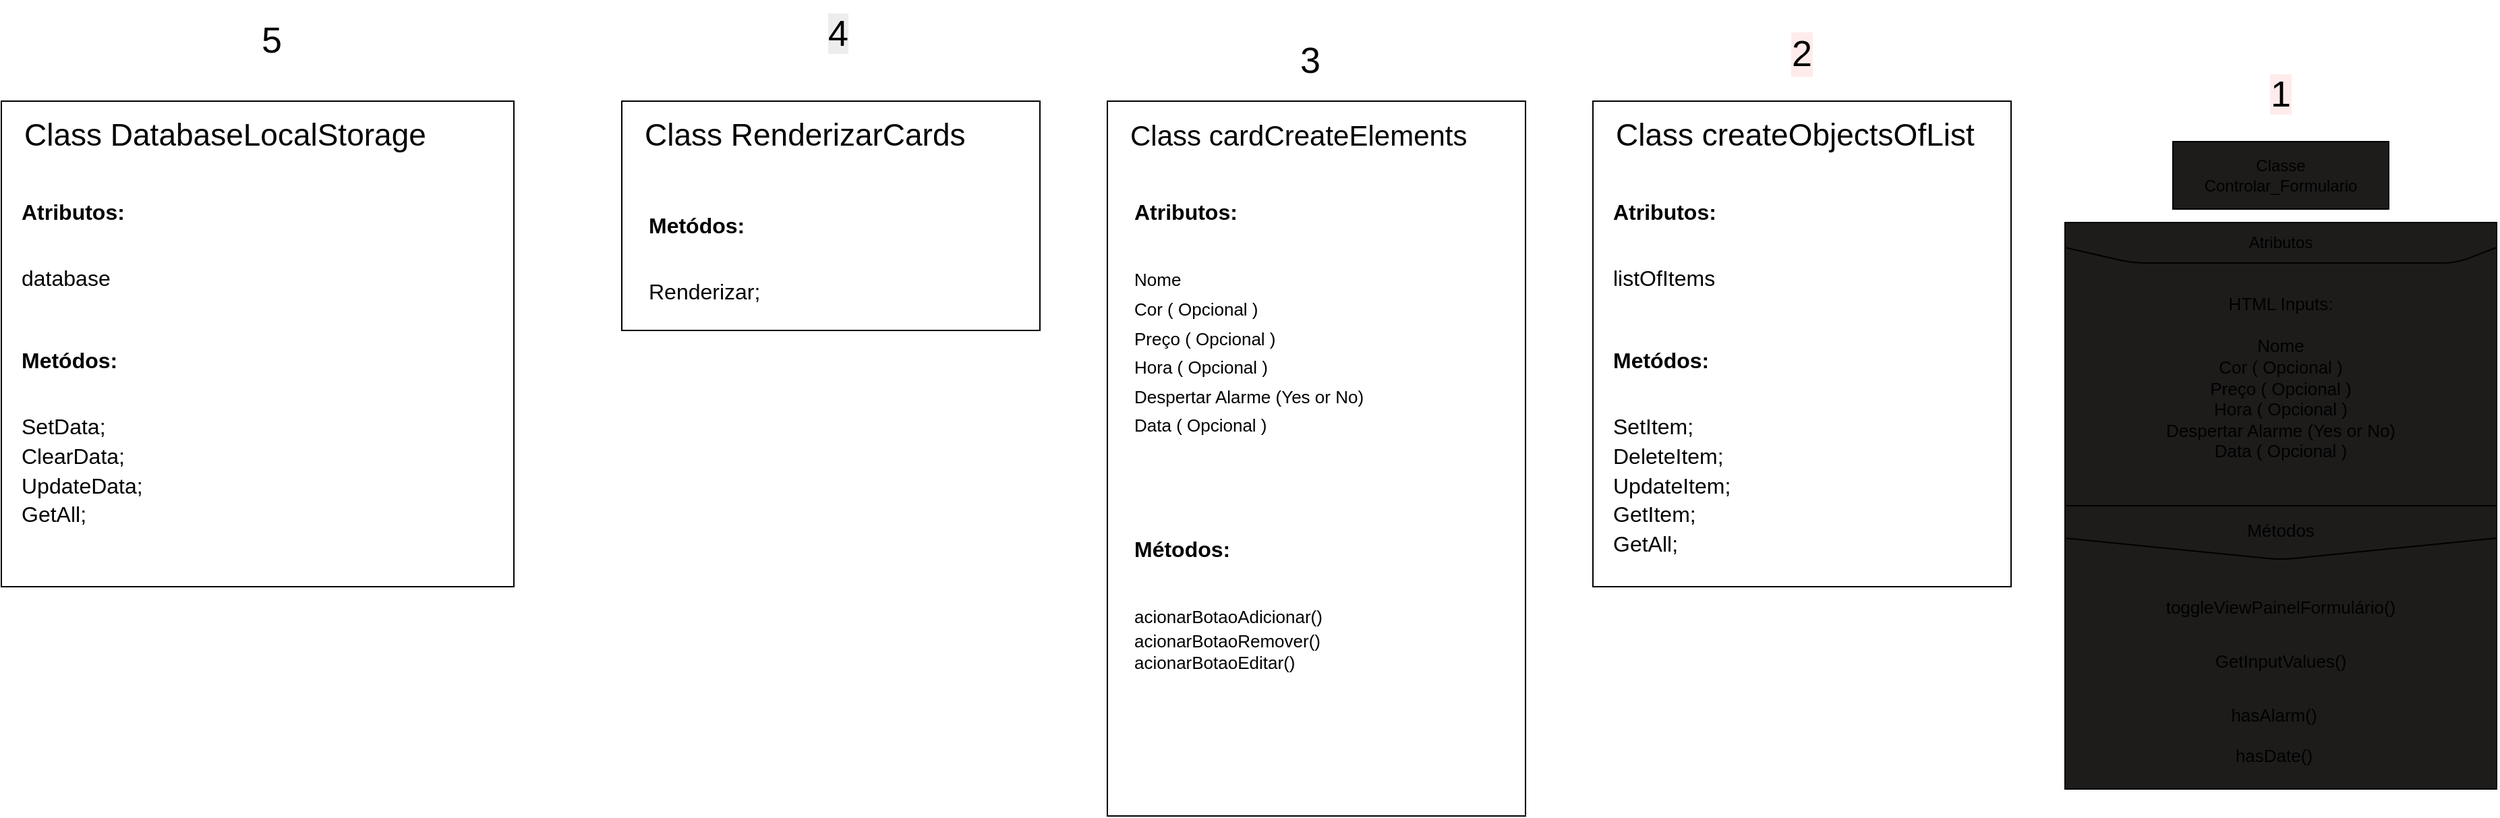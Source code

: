 <mxfile>
    <diagram id="GTQw1S9Ij_aZmQgy4F2t" name="Page-1">
        <mxGraphModel dx="2525" dy="1671" grid="1" gridSize="10" guides="1" tooltips="1" connect="1" arrows="1" fold="1" page="1" pageScale="1" pageWidth="850" pageHeight="1100" math="0" shadow="0">
            <root>
                <mxCell id="0"/>
                <mxCell id="1" parent="0"/>
                <mxCell id="3" value="" style="rounded=0;whiteSpace=wrap;html=1;fillColor=#1D1C1B;" parent="1" vertex="1">
                    <mxGeometry x="360" y="120" width="320" height="420" as="geometry"/>
                </mxCell>
                <mxCell id="H9gyObtPB-I97ZbJSkUS-3" value="" style="rounded=0;whiteSpace=wrap;html=1;" parent="1" vertex="1">
                    <mxGeometry x="10" y="30" width="310" height="360" as="geometry"/>
                </mxCell>
                <mxCell id="5" value="" style="rounded=0;whiteSpace=wrap;html=1;fillColor=#1D1C1B;" parent="1" vertex="1">
                    <mxGeometry x="440" y="60" width="160" height="50" as="geometry"/>
                </mxCell>
                <mxCell id="6" value="Classe&lt;br&gt;Controlar_Formulario" style="text;html=1;strokeColor=none;fillColor=none;align=center;verticalAlign=middle;whiteSpace=wrap;rounded=0;" parent="1" vertex="1">
                    <mxGeometry x="450" y="70" width="140" height="30" as="geometry"/>
                </mxCell>
                <mxCell id="mPA7HPPhXX1wKqF2hedj-6" value="&lt;font style=&quot;font-size: 13px;&quot;&gt;Métodos&lt;/font&gt;" style="text;html=1;strokeColor=none;fillColor=none;align=center;verticalAlign=middle;whiteSpace=wrap;rounded=0;fontSize=24;" parent="1" vertex="1">
                    <mxGeometry x="490" y="330" width="60" height="30" as="geometry"/>
                </mxCell>
                <mxCell id="mPA7HPPhXX1wKqF2hedj-7" value="&lt;font style=&quot;font-size: 23px;&quot;&gt;Class createObjectsOfList&lt;/font&gt;" style="text;html=1;strokeColor=none;fillColor=none;align=left;verticalAlign=middle;whiteSpace=wrap;rounded=0;fontSize=24;" parent="1" vertex="1">
                    <mxGeometry x="25" y="40" width="280" height="30" as="geometry"/>
                </mxCell>
                <mxCell id="7" value="" style="endArrow=none;html=1;entryX=1;entryY=0.5;entryDx=0;entryDy=0;exitX=0;exitY=0.5;exitDx=0;exitDy=0;" parent="1" source="3" target="3" edge="1">
                    <mxGeometry width="50" height="50" relative="1" as="geometry">
                        <mxPoint x="495" y="300" as="sourcePoint"/>
                        <mxPoint x="545" y="250" as="targetPoint"/>
                        <Array as="points"/>
                    </mxGeometry>
                </mxCell>
                <mxCell id="8" value="Atributos" style="text;html=1;strokeColor=none;fillColor=none;align=center;verticalAlign=middle;whiteSpace=wrap;rounded=0;" parent="1" vertex="1">
                    <mxGeometry x="490" y="120" width="60" height="30" as="geometry"/>
                </mxCell>
                <mxCell id="12" value="" style="endArrow=none;html=1;fontSize=13;entryX=1;entryY=0.044;entryDx=0;entryDy=0;entryPerimeter=0;exitX=0;exitY=0.044;exitDx=0;exitDy=0;exitPerimeter=0;" parent="1" source="3" target="3" edge="1">
                    <mxGeometry width="50" height="50" relative="1" as="geometry">
                        <mxPoint x="420" y="210" as="sourcePoint"/>
                        <mxPoint x="470" y="160" as="targetPoint"/>
                        <Array as="points">
                            <mxPoint x="410" y="150"/>
                            <mxPoint x="460" y="150"/>
                            <mxPoint x="550" y="150"/>
                            <mxPoint x="620" y="150"/>
                            <mxPoint x="650" y="150"/>
                        </Array>
                    </mxGeometry>
                </mxCell>
                <mxCell id="mPA7HPPhXX1wKqF2hedj-12" value="&lt;h1&gt;&lt;font size=&quot;3&quot;&gt;Metódos:&lt;/font&gt;&lt;/h1&gt;&lt;div&gt;&lt;font size=&quot;3&quot;&gt;SetItem;&lt;/font&gt;&lt;/div&gt;&lt;div&gt;&lt;font size=&quot;3&quot;&gt;DeleteItem;&lt;/font&gt;&lt;/div&gt;&lt;div&gt;&lt;font size=&quot;3&quot;&gt;UpdateItem;&lt;/font&gt;&lt;/div&gt;&lt;div&gt;&lt;font size=&quot;3&quot;&gt;GetItem;&lt;/font&gt;&lt;/div&gt;&lt;div&gt;&lt;font size=&quot;3&quot;&gt;GetAll;&lt;/font&gt;&lt;/div&gt;&lt;div&gt;&lt;font size=&quot;3&quot;&gt;&lt;br&gt;&lt;/font&gt;&lt;/div&gt;" style="text;html=1;strokeColor=none;fillColor=none;spacing=5;spacingTop=-20;whiteSpace=wrap;overflow=hidden;rounded=0;fontSize=18;" parent="1" vertex="1">
                    <mxGeometry x="20" y="180" width="280" height="200" as="geometry"/>
                </mxCell>
                <mxCell id="14" value="" style="endArrow=none;html=1;fontSize=13;entryX=0;entryY=0.557;entryDx=0;entryDy=0;entryPerimeter=0;exitX=1;exitY=0.557;exitDx=0;exitDy=0;exitPerimeter=0;" parent="1" source="3" target="3" edge="1">
                    <mxGeometry width="50" height="50" relative="1" as="geometry">
                        <mxPoint x="425" y="480" as="sourcePoint"/>
                        <mxPoint x="475" y="430" as="targetPoint"/>
                        <Array as="points">
                            <mxPoint x="520" y="370"/>
                        </Array>
                    </mxGeometry>
                </mxCell>
                <mxCell id="15" value="toggleViewPainelFormulário()" style="text;html=1;strokeColor=none;fillColor=none;align=center;verticalAlign=middle;whiteSpace=wrap;rounded=0;fontSize=13;" parent="1" vertex="1">
                    <mxGeometry x="430" y="390" width="180" height="30" as="geometry"/>
                </mxCell>
                <mxCell id="16" value="GetInputValues()" style="text;html=1;strokeColor=none;fillColor=none;align=center;verticalAlign=middle;whiteSpace=wrap;rounded=0;fontSize=13;" parent="1" vertex="1">
                    <mxGeometry x="445" y="430" width="150" height="30" as="geometry"/>
                </mxCell>
                <mxCell id="mPA7HPPhXX1wKqF2hedj-16" value="&lt;h1&gt;&lt;font size=&quot;3&quot;&gt;Atributos:&lt;/font&gt;&lt;/h1&gt;&lt;div&gt;&lt;font size=&quot;3&quot;&gt;listOfItems&lt;/font&gt;&lt;/div&gt;" style="text;html=1;strokeColor=none;fillColor=none;spacing=5;spacingTop=-20;whiteSpace=wrap;overflow=hidden;rounded=0;fontSize=18;" parent="1" vertex="1">
                    <mxGeometry x="20" y="70" width="280" height="120" as="geometry"/>
                </mxCell>
                <mxCell id="17" value="HTML Inputs:&lt;br&gt;&lt;br&gt;Nome&lt;br&gt;Cor ( Opcional )&lt;br&gt;Preço ( Opcional )&lt;br&gt;Hora ( Opcional )&lt;br&gt;Despertar Alarme (Yes or No)&lt;br&gt;Data ( Opcional )" style="text;html=1;strokeColor=none;fillColor=none;align=center;verticalAlign=middle;whiteSpace=wrap;rounded=0;fontSize=13;" parent="1" vertex="1">
                    <mxGeometry x="430" y="170" width="180" height="130" as="geometry"/>
                </mxCell>
                <mxCell id="19" value="hasAlarm()" style="text;html=1;strokeColor=none;fillColor=none;align=center;verticalAlign=middle;whiteSpace=wrap;rounded=0;fontSize=13;" parent="1" vertex="1">
                    <mxGeometry x="470" y="470" width="90" height="30" as="geometry"/>
                </mxCell>
                <mxCell id="21" value="hasDate()" style="text;html=1;strokeColor=none;fillColor=none;align=center;verticalAlign=middle;whiteSpace=wrap;rounded=0;fontSize=13;" parent="1" vertex="1">
                    <mxGeometry x="460" y="500" width="110" height="30" as="geometry"/>
                </mxCell>
                <mxCell id="mPA7HPPhXX1wKqF2hedj-22" value="" style="rounded=0;whiteSpace=wrap;html=1;" parent="1" vertex="1">
                    <mxGeometry x="-350" y="30" width="310" height="530" as="geometry"/>
                </mxCell>
                <mxCell id="mPA7HPPhXX1wKqF2hedj-23" value="&lt;font style=&quot;font-size: 21px;&quot;&gt;Class cardCreateElements&lt;/font&gt;" style="text;html=1;strokeColor=none;fillColor=none;align=left;verticalAlign=middle;whiteSpace=wrap;rounded=0;fontSize=24;" parent="1" vertex="1">
                    <mxGeometry x="-335" y="40" width="280" height="30" as="geometry"/>
                </mxCell>
                <mxCell id="mPA7HPPhXX1wKqF2hedj-25" value="&lt;h1&gt;&lt;font size=&quot;3&quot;&gt;Atributos:&lt;/font&gt;&lt;/h1&gt;&lt;div&gt;&lt;span style=&quot;font-size: 13px; text-align: center;&quot;&gt;Nome&lt;/span&gt;&lt;br style=&quot;font-size: 13px; text-align: center;&quot;&gt;&lt;span style=&quot;font-size: 13px; text-align: center;&quot;&gt;Cor ( Opcional )&lt;/span&gt;&lt;br style=&quot;font-size: 13px; text-align: center;&quot;&gt;&lt;span style=&quot;font-size: 13px; text-align: center;&quot;&gt;Preço ( Opcional )&lt;/span&gt;&lt;br style=&quot;font-size: 13px; text-align: center;&quot;&gt;&lt;span style=&quot;font-size: 13px; text-align: center;&quot;&gt;Hora ( Opcional )&lt;/span&gt;&lt;br style=&quot;font-size: 13px; text-align: center;&quot;&gt;&lt;span style=&quot;font-size: 13px; text-align: center;&quot;&gt;Despertar Alarme (Yes or No)&lt;/span&gt;&lt;br style=&quot;font-size: 13px; text-align: center;&quot;&gt;&lt;span style=&quot;font-size: 13px; text-align: center;&quot;&gt;Data ( Opcional )&lt;/span&gt;&lt;br&gt;&lt;/div&gt;" style="text;html=1;strokeColor=none;fillColor=none;spacing=5;spacingTop=-20;whiteSpace=wrap;overflow=hidden;rounded=0;fontSize=18;" parent="1" vertex="1">
                    <mxGeometry x="-335" y="70" width="280" height="220" as="geometry"/>
                </mxCell>
                <mxCell id="mPA7HPPhXX1wKqF2hedj-26" value="&lt;h1 style=&quot;&quot;&gt;&lt;font size=&quot;3&quot;&gt;Métodos:&lt;/font&gt;&lt;/h1&gt;&lt;div style=&quot;&quot;&gt;&lt;span style=&quot;font-size: 13px;&quot;&gt;acionarBotaoAdicionar()&lt;/span&gt;&lt;/div&gt;&lt;div style=&quot;font-size: 13px;&quot;&gt;acionarBotaoRemover()&lt;/div&gt;&lt;div style=&quot;font-size: 13px;&quot;&gt;acionarBotaoEditar()&lt;/div&gt;&lt;div style=&quot;&quot;&gt;&lt;span style=&quot;font-size: 13px;&quot;&gt;&lt;br&gt;&lt;/span&gt;&lt;/div&gt;" style="text;html=1;strokeColor=none;fillColor=none;spacing=5;spacingTop=-20;whiteSpace=wrap;overflow=hidden;rounded=0;fontSize=18;" parent="1" vertex="1">
                    <mxGeometry x="-335" y="320" width="205" height="200" as="geometry"/>
                </mxCell>
                <mxCell id="mPA7HPPhXX1wKqF2hedj-27" value="" style="rounded=0;whiteSpace=wrap;html=1;" parent="1" vertex="1">
                    <mxGeometry x="-710" y="30" width="310" height="170" as="geometry"/>
                </mxCell>
                <mxCell id="mPA7HPPhXX1wKqF2hedj-28" value="&lt;font style=&quot;font-size: 23px;&quot;&gt;Class RenderizarCards&lt;/font&gt;" style="text;html=1;strokeColor=none;fillColor=none;align=left;verticalAlign=middle;whiteSpace=wrap;rounded=0;fontSize=24;" parent="1" vertex="1">
                    <mxGeometry x="-695" y="40" width="280" height="30" as="geometry"/>
                </mxCell>
                <mxCell id="mPA7HPPhXX1wKqF2hedj-29" value="&lt;h1&gt;&lt;font size=&quot;3&quot;&gt;Metódos:&lt;/font&gt;&lt;/h1&gt;&lt;div&gt;&lt;font size=&quot;3&quot;&gt;Renderizar;&lt;/font&gt;&lt;/div&gt;&lt;div&gt;&lt;br&gt;&lt;/div&gt;" style="text;html=1;strokeColor=none;fillColor=none;spacing=5;spacingTop=-20;whiteSpace=wrap;overflow=hidden;rounded=0;fontSize=18;" parent="1" vertex="1">
                    <mxGeometry x="-695" y="80" width="280" height="120" as="geometry"/>
                </mxCell>
                <mxCell id="mPA7HPPhXX1wKqF2hedj-36" value="" style="rounded=0;whiteSpace=wrap;html=1;" parent="1" vertex="1">
                    <mxGeometry x="-1170" y="30" width="380" height="360" as="geometry"/>
                </mxCell>
                <mxCell id="mPA7HPPhXX1wKqF2hedj-37" value="&lt;font style=&quot;font-size: 23px;&quot;&gt;Class DatabaseLocalStorage&lt;/font&gt;" style="text;html=1;strokeColor=none;fillColor=none;align=left;verticalAlign=middle;whiteSpace=wrap;rounded=0;fontSize=24;" parent="1" vertex="1">
                    <mxGeometry x="-1155" y="40" width="335" height="30" as="geometry"/>
                </mxCell>
                <mxCell id="mPA7HPPhXX1wKqF2hedj-38" value="&lt;h1&gt;&lt;font size=&quot;3&quot;&gt;Metódos:&lt;/font&gt;&lt;/h1&gt;&lt;div&gt;&lt;font size=&quot;3&quot;&gt;SetData;&lt;/font&gt;&lt;/div&gt;&lt;div&gt;&lt;font size=&quot;3&quot;&gt;ClearData;&lt;/font&gt;&lt;/div&gt;&lt;div&gt;&lt;font size=&quot;3&quot;&gt;UpdateData;&lt;/font&gt;&lt;/div&gt;&lt;div&gt;&lt;font size=&quot;3&quot;&gt;GetAll;&lt;/font&gt;&lt;/div&gt;" style="text;html=1;strokeColor=none;fillColor=none;spacing=5;spacingTop=-20;whiteSpace=wrap;overflow=hidden;rounded=0;fontSize=18;" parent="1" vertex="1">
                    <mxGeometry x="-1160" y="180" width="280" height="170" as="geometry"/>
                </mxCell>
                <mxCell id="mPA7HPPhXX1wKqF2hedj-39" value="&lt;h1&gt;&lt;font size=&quot;3&quot;&gt;Atributos:&lt;/font&gt;&lt;/h1&gt;&lt;div&gt;&lt;font size=&quot;3&quot;&gt;database&lt;/font&gt;&lt;/div&gt;" style="text;html=1;strokeColor=none;fillColor=none;spacing=5;spacingTop=-20;whiteSpace=wrap;overflow=hidden;rounded=0;fontSize=18;" parent="1" vertex="1">
                    <mxGeometry x="-1160" y="70" width="280" height="120" as="geometry"/>
                </mxCell>
                <mxCell id="25" value="&lt;font color=&quot;#000000&quot; style=&quot;font-size: 27px; background-color: rgb(255, 235, 235);&quot;&gt;1&lt;/font&gt;" style="text;html=1;strokeColor=none;fillColor=none;align=center;verticalAlign=middle;whiteSpace=wrap;rounded=0;fontSize=13;" parent="1" vertex="1">
                    <mxGeometry x="465" y="-10" width="110" height="70" as="geometry"/>
                </mxCell>
                <mxCell id="26" value="2" style="text;html=1;strokeColor=none;fillColor=none;align=center;verticalAlign=middle;whiteSpace=wrap;rounded=0;labelBackgroundColor=#FFEBEB;fontSize=27;fontColor=#000000;" parent="1" vertex="1">
                    <mxGeometry x="135" y="-20" width="60" height="30" as="geometry"/>
                </mxCell>
                <mxCell id="27" value="&lt;span style=&quot;background-color: rgb(255, 255, 255);&quot;&gt;3&lt;/span&gt;" style="text;html=1;align=center;verticalAlign=middle;resizable=0;points=[];autosize=1;strokeColor=none;fillColor=none;fontSize=27;fontColor=#000000;" parent="1" vertex="1">
                    <mxGeometry x="-220" y="-25" width="40" height="50" as="geometry"/>
                </mxCell>
                <mxCell id="28" value="&lt;span style=&quot;background-color: rgb(238, 237, 237);&quot;&gt;4&lt;/span&gt;" style="text;html=1;align=center;verticalAlign=middle;resizable=0;points=[];autosize=1;strokeColor=none;fillColor=none;fontSize=27;fontColor=#000000;" parent="1" vertex="1">
                    <mxGeometry x="-570" y="-45" width="40" height="50" as="geometry"/>
                </mxCell>
                <mxCell id="29" value="&lt;span style=&quot;background-color: rgb(255, 255, 255);&quot;&gt;5&lt;/span&gt;" style="text;html=1;align=center;verticalAlign=middle;resizable=0;points=[];autosize=1;strokeColor=none;fillColor=none;fontSize=27;fontColor=#000000;" parent="1" vertex="1">
                    <mxGeometry x="-990" y="-40" width="40" height="50" as="geometry"/>
                </mxCell>
            </root>
        </mxGraphModel>
    </diagram>
</mxfile>